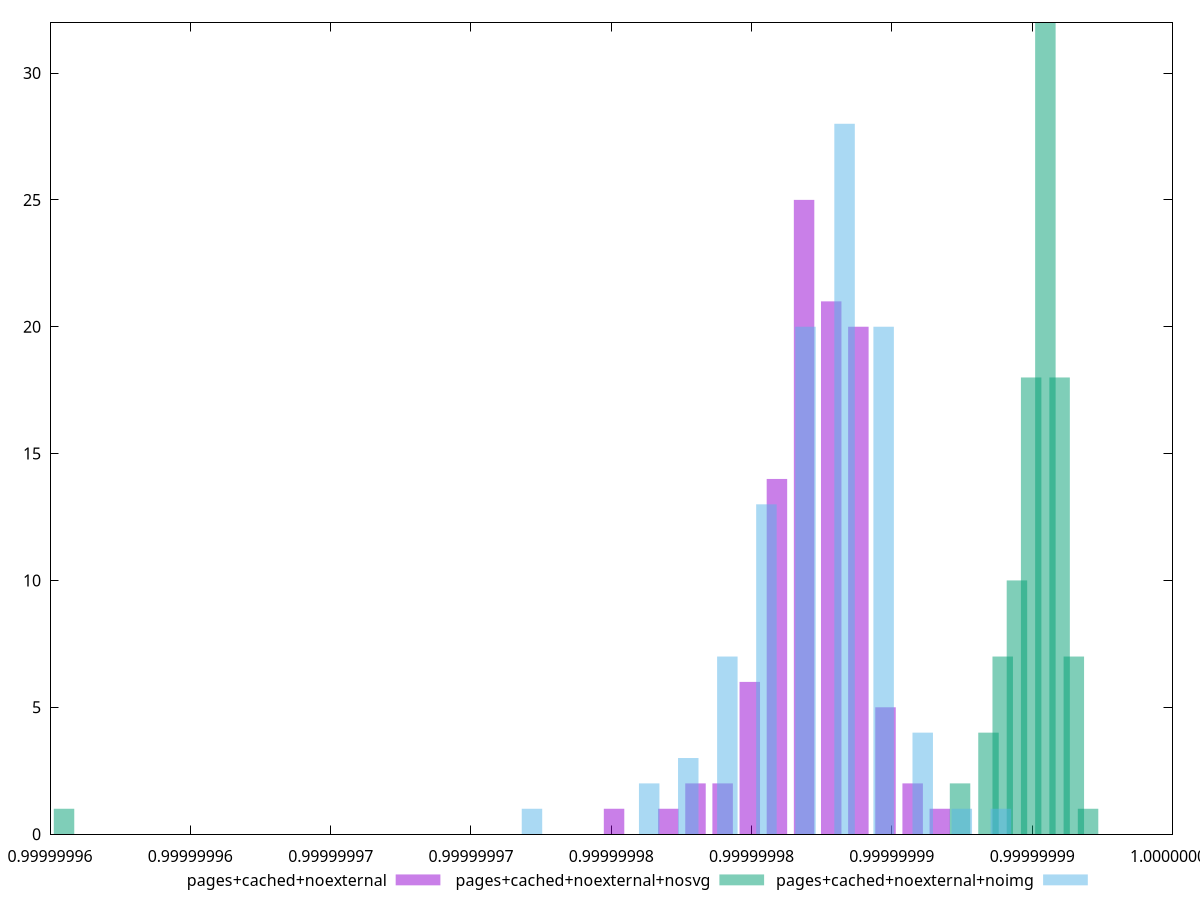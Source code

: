 $_pagesCachedNoexternal <<EOF
0.9999999888059177 20
0.9999999868711966 25
0.9999999839691149 2
0.9999999878385571 21
0.9999999859038361 14
0.9999999897732783 5
0.9999999907406388 2
0.9999999849364755 6
0.9999999820343939 1
0.9999999830017544 2
0.9999999917079994 1
0.9999999800996727 1
EOF
$_pagesCachedNoexternalNosvg <<EOF
0.9999999949634247 18
0.9999999944566028 10
0.999999993442959 4
0.9999999939497809 7
0.9999999964838904 7
0.9999999959770685 18
0.9999999954702466 32
0.9999999604995357 1
0.9999999969907123 1
0.9999999924293153 2
EOF
$_pagesCachedNoexternalNoimg <<EOF
0.9999999855294074 13
0.9999999897067016 20
0.9999999869218388 20
0.9999999883142702 28
0.9999999841369759 7
0.9999999813521131 2
0.9999999924915643 1
0.999999991099133 4
0.9999999938839959 1
0.9999999827445445 3
0.9999999771748189 1
EOF
set key outside below
set terminal pngcairo
set output "report_00004_2020-11-02T20-21-41.718Z/bootup-time/bootup-time_pages+cached+noexternal_pages+cached+noexternal+nosvg_pages+cached+noexternal+noimg+hist.png"
set boxwidth 7.298235327191094e-10
set style fill transparent solid 0.5 noborder
set yrange [0:32]
plot $_pagesCachedNoexternal title "pages+cached+noexternal" with boxes ,$_pagesCachedNoexternalNosvg title "pages+cached+noexternal+nosvg" with boxes ,$_pagesCachedNoexternalNoimg title "pages+cached+noexternal+noimg" with boxes ,